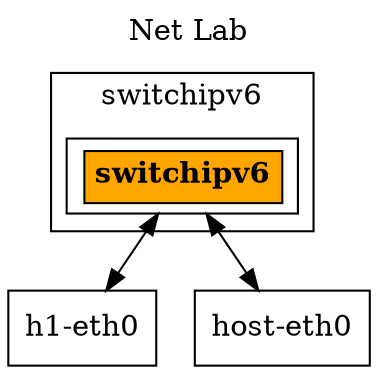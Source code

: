 digraph G { 
    label = "Net Lab";
    labelloc = top;
 
    node [shape=record];
    edge [dir=both];
subgraph cluster_0 {
		label = h1;
	
	}
subgraph cluster_1 {
		label = switchipv6;
	
        "switchipv6" [label=<
            <table border="0" cellborder="1" cellspacing="0" cellpadding="4">
                <tr><td bgcolor="orange"><b>switchipv6</b></td></tr>
            </table>
        >];
	}
 "switchipv6"->"h1-eth0"; 
 "switchipv6"->"host-eth0"; 
}
